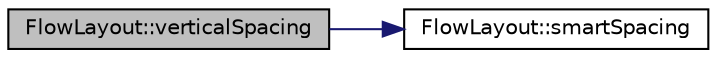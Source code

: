 digraph "FlowLayout::verticalSpacing"
{
  edge [fontname="Helvetica",fontsize="10",labelfontname="Helvetica",labelfontsize="10"];
  node [fontname="Helvetica",fontsize="10",shape=record];
  rankdir="LR";
  Node58 [label="FlowLayout::verticalSpacing",height=0.2,width=0.4,color="black", fillcolor="grey75", style="filled", fontcolor="black"];
  Node58 -> Node59 [color="midnightblue",fontsize="10",style="solid",fontname="Helvetica"];
  Node59 [label="FlowLayout::smartSpacing",height=0.2,width=0.4,color="black", fillcolor="white", style="filled",URL="$de/d94/class_flow_layout.html#aa8c99ccccc834c47f125040205f1aac8",tooltip="[11] [12] "];
}
